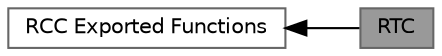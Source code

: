 digraph "RTC"
{
 // LATEX_PDF_SIZE
  bgcolor="transparent";
  edge [fontname=Helvetica,fontsize=10,labelfontname=Helvetica,labelfontsize=10];
  node [fontname=Helvetica,fontsize=10,shape=box,height=0.2,width=0.4];
  rankdir=LR;
  Node1 [label="RTC",height=0.2,width=0.4,color="gray40", fillcolor="grey60", style="filled", fontcolor="black",tooltip=" "];
  Node2 [label="RCC Exported Functions",height=0.2,width=0.4,color="grey40", fillcolor="white", style="filled",URL="$group___r_c_c___l_l___exported___functions.html",tooltip=" "];
  Node2->Node1 [shape=plaintext, dir="back", style="solid"];
}
